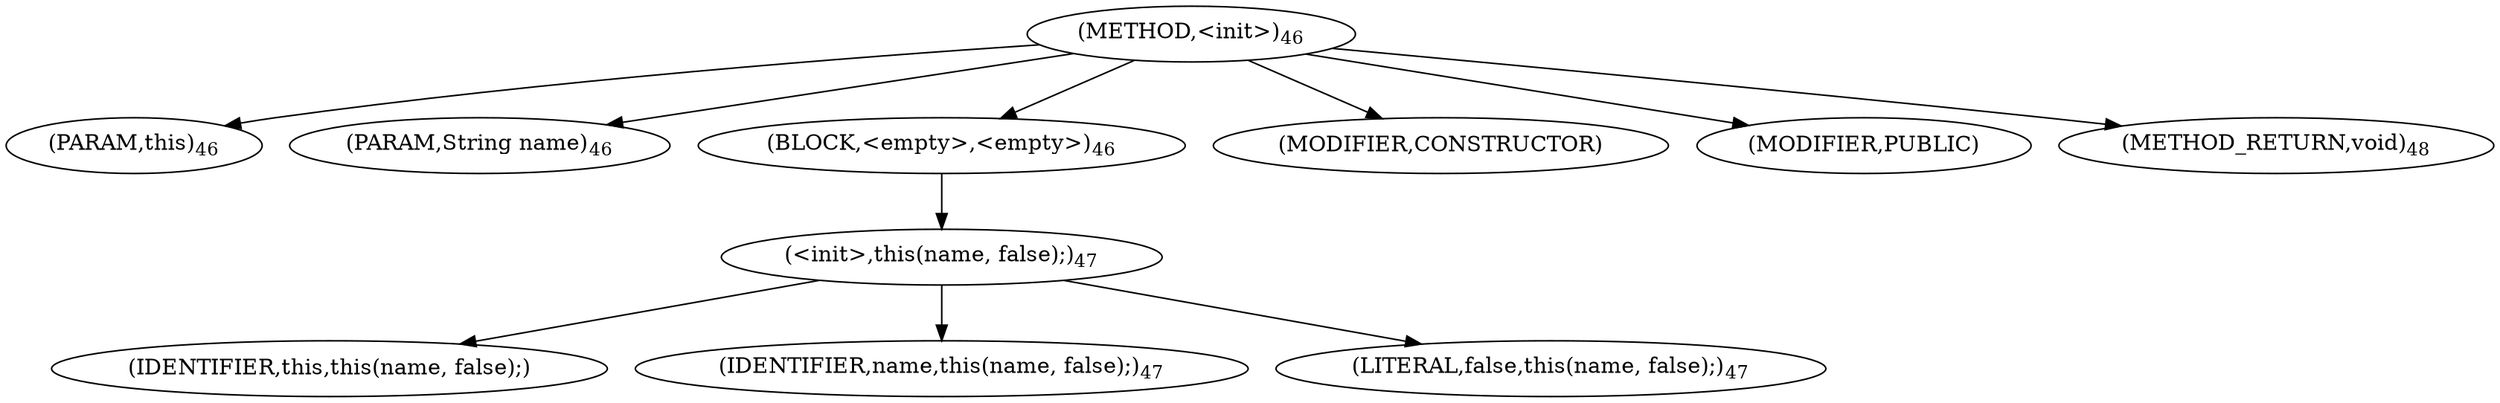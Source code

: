 digraph "&lt;init&gt;" {  
"46" [label = <(METHOD,&lt;init&gt;)<SUB>46</SUB>> ]
"4" [label = <(PARAM,this)<SUB>46</SUB>> ]
"47" [label = <(PARAM,String name)<SUB>46</SUB>> ]
"48" [label = <(BLOCK,&lt;empty&gt;,&lt;empty&gt;)<SUB>46</SUB>> ]
"49" [label = <(&lt;init&gt;,this(name, false);)<SUB>47</SUB>> ]
"3" [label = <(IDENTIFIER,this,this(name, false);)> ]
"50" [label = <(IDENTIFIER,name,this(name, false);)<SUB>47</SUB>> ]
"51" [label = <(LITERAL,false,this(name, false);)<SUB>47</SUB>> ]
"52" [label = <(MODIFIER,CONSTRUCTOR)> ]
"53" [label = <(MODIFIER,PUBLIC)> ]
"54" [label = <(METHOD_RETURN,void)<SUB>48</SUB>> ]
  "46" -> "4" 
  "46" -> "47" 
  "46" -> "48" 
  "46" -> "52" 
  "46" -> "53" 
  "46" -> "54" 
  "48" -> "49" 
  "49" -> "3" 
  "49" -> "50" 
  "49" -> "51" 
}
